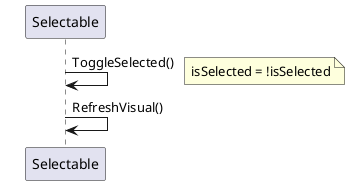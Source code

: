 ﻿@startuml
    skinparam Shadowing false
    skinparam ParticipantPadding 20

    participant Selectable

    Selectable -> Selectable : ToggleSelected()
    note right : isSelected = !isSelected
    Selectable -> Selectable : RefreshVisual()

@enduml